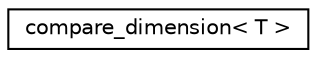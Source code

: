 digraph "Graphical Class Hierarchy"
{
 // LATEX_PDF_SIZE
  edge [fontname="Helvetica",fontsize="10",labelfontname="Helvetica",labelfontsize="10"];
  node [fontname="Helvetica",fontsize="10",shape=record];
  rankdir="LR";
  Node0 [label="compare_dimension\< T \>",height=0.2,width=0.4,color="black", fillcolor="white", style="filled",URL="$classarm__compute_1_1detail_1_1compare__dimension.xhtml",tooltip="Function to compare two Dimensions objects and throw an error on mismatch."];
}
